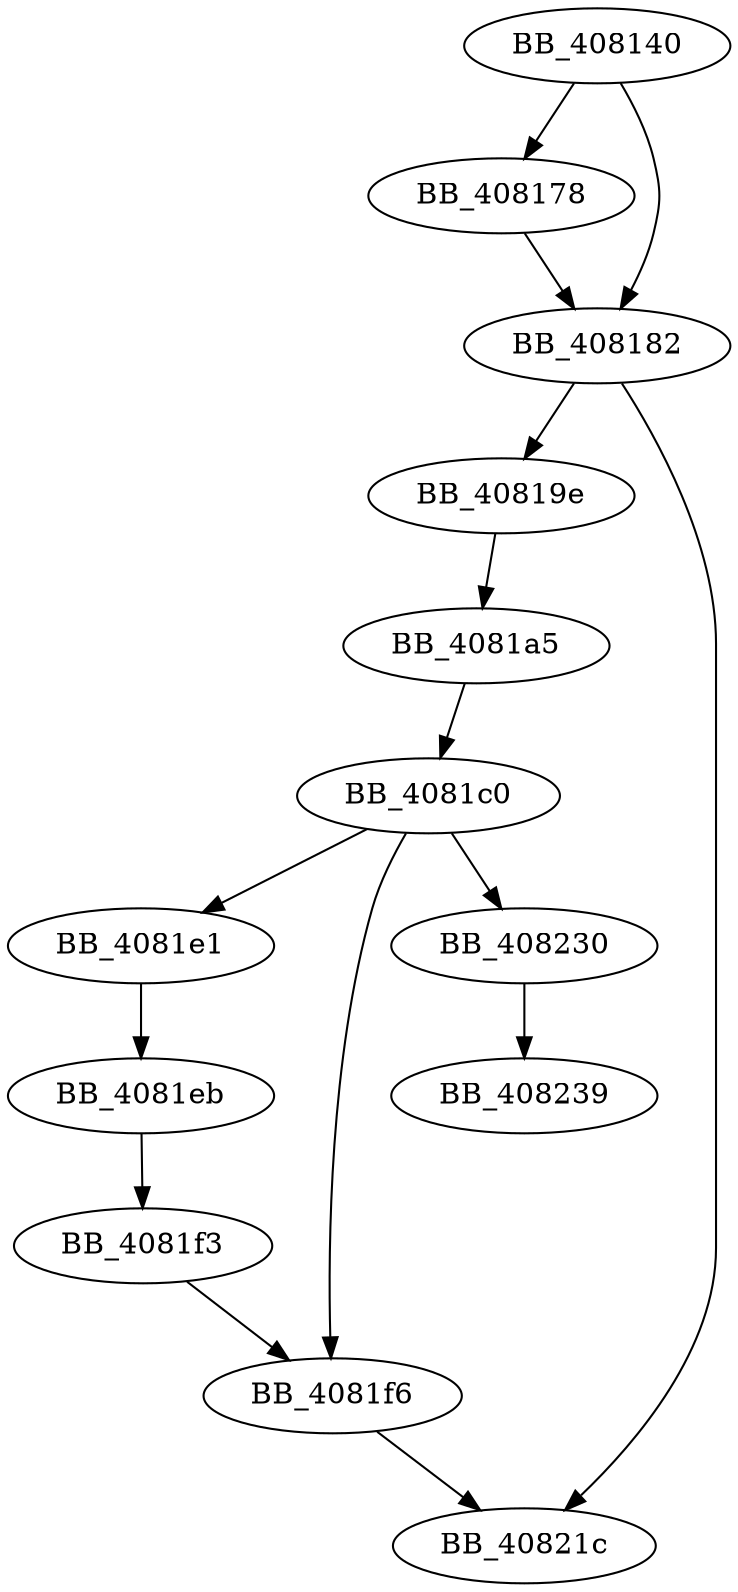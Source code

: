DiGraph sub_408140{
BB_408140->BB_408178
BB_408140->BB_408182
BB_408178->BB_408182
BB_408182->BB_40819e
BB_408182->BB_40821c
BB_40819e->BB_4081a5
BB_4081a5->BB_4081c0
BB_4081c0->BB_4081e1
BB_4081c0->BB_4081f6
BB_4081c0->BB_408230
BB_4081e1->BB_4081eb
BB_4081eb->BB_4081f3
BB_4081f3->BB_4081f6
BB_4081f6->BB_40821c
BB_408230->BB_408239
}
